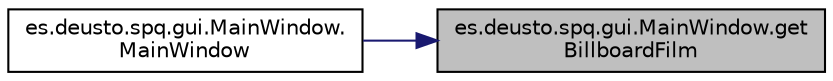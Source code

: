 digraph "es.deusto.spq.gui.MainWindow.getBillboardFilm"
{
 // LATEX_PDF_SIZE
  edge [fontname="Helvetica",fontsize="10",labelfontname="Helvetica",labelfontsize="10"];
  node [fontname="Helvetica",fontsize="10",shape=record];
  rankdir="RL";
  Node1 [label="es.deusto.spq.gui.MainWindow.get\lBillboardFilm",height=0.2,width=0.4,color="black", fillcolor="grey75", style="filled", fontcolor="black",tooltip=" "];
  Node1 -> Node2 [dir="back",color="midnightblue",fontsize="10",style="solid",fontname="Helvetica"];
  Node2 [label="es.deusto.spq.gui.MainWindow.\lMainWindow",height=0.2,width=0.4,color="black", fillcolor="white", style="filled",URL="$classes_1_1deusto_1_1spq_1_1gui_1_1_main_window.html#a3db1ebf258b30134fe0aa0178c444940",tooltip=" "];
}
